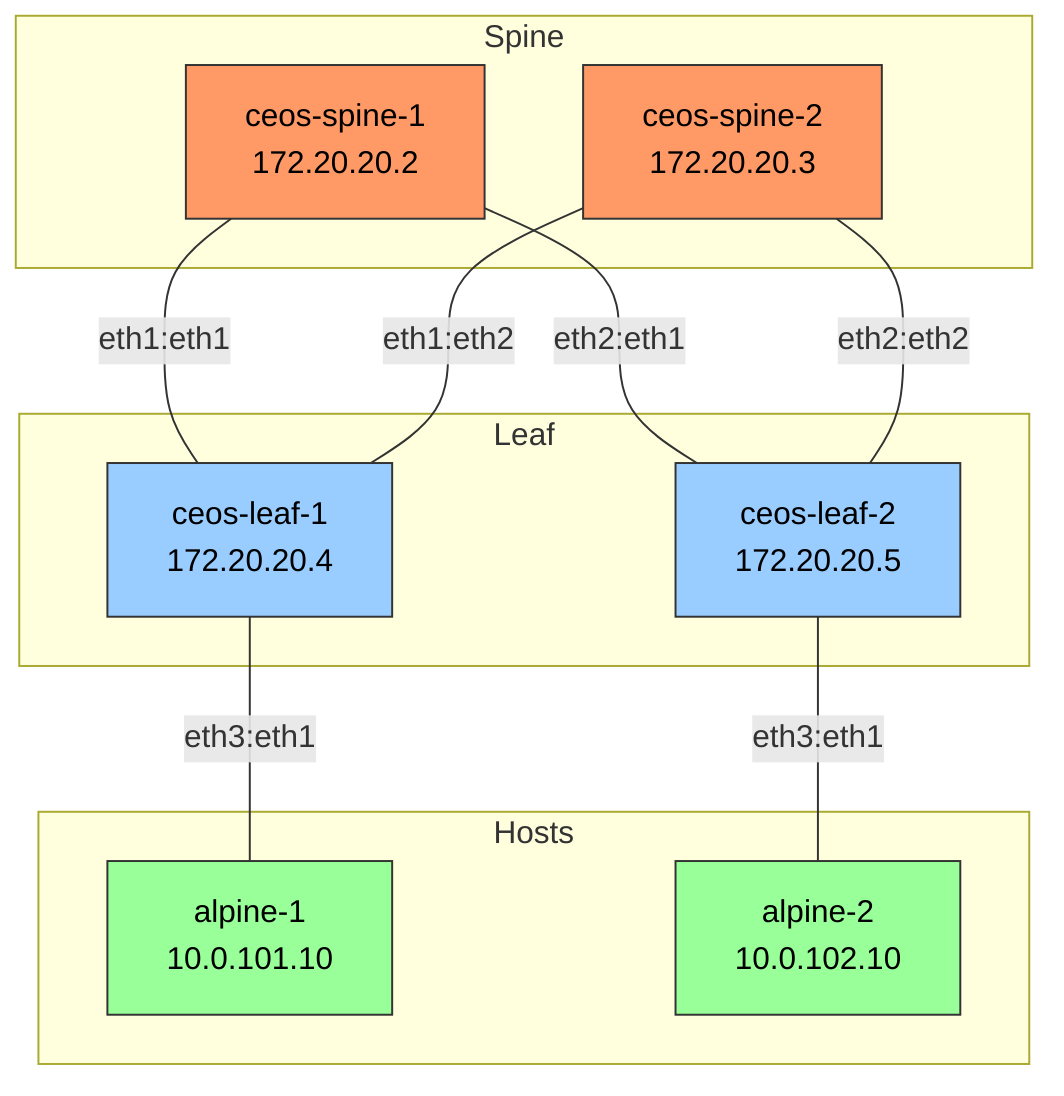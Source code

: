 graph TB
    %% Spine Layer
    subgraph Spine
        S1[ceos-spine-1<br/>172.20.20.2]
        S2[ceos-spine-2<br/>172.20.20.3]
    end

    %% Leaf Layer
    subgraph Leaf
        L1[ceos-leaf-1<br/>172.20.20.4]
        L2[ceos-leaf-2<br/>172.20.20.5]
    end

    %% Host Layer
    subgraph Hosts
        H1[alpine-1<br/>10.0.101.10]
        H2[alpine-2<br/>10.0.102.10]
    end

    %% Connections between spine and leaf
    S1 ---|eth1:eth1| L1
    S1 ---|eth2:eth1| L2
    S2 ---|eth1:eth2| L1
    S2 ---|eth2:eth2| L2

    %% Connections to hosts
    L1 --- |eth3:eth1| H1
    L2 --- |eth3:eth1| H2

    %% Styling
    classDef spine fill:#f96,stroke:#333,color:#000
    classDef leaf fill:#9cf,stroke:#333,color:#000
    classDef host fill:#9f9,stroke:#333,color:#000

    class S1,S2 spine
    class L1,L2 leaf
    class H1,H2 host